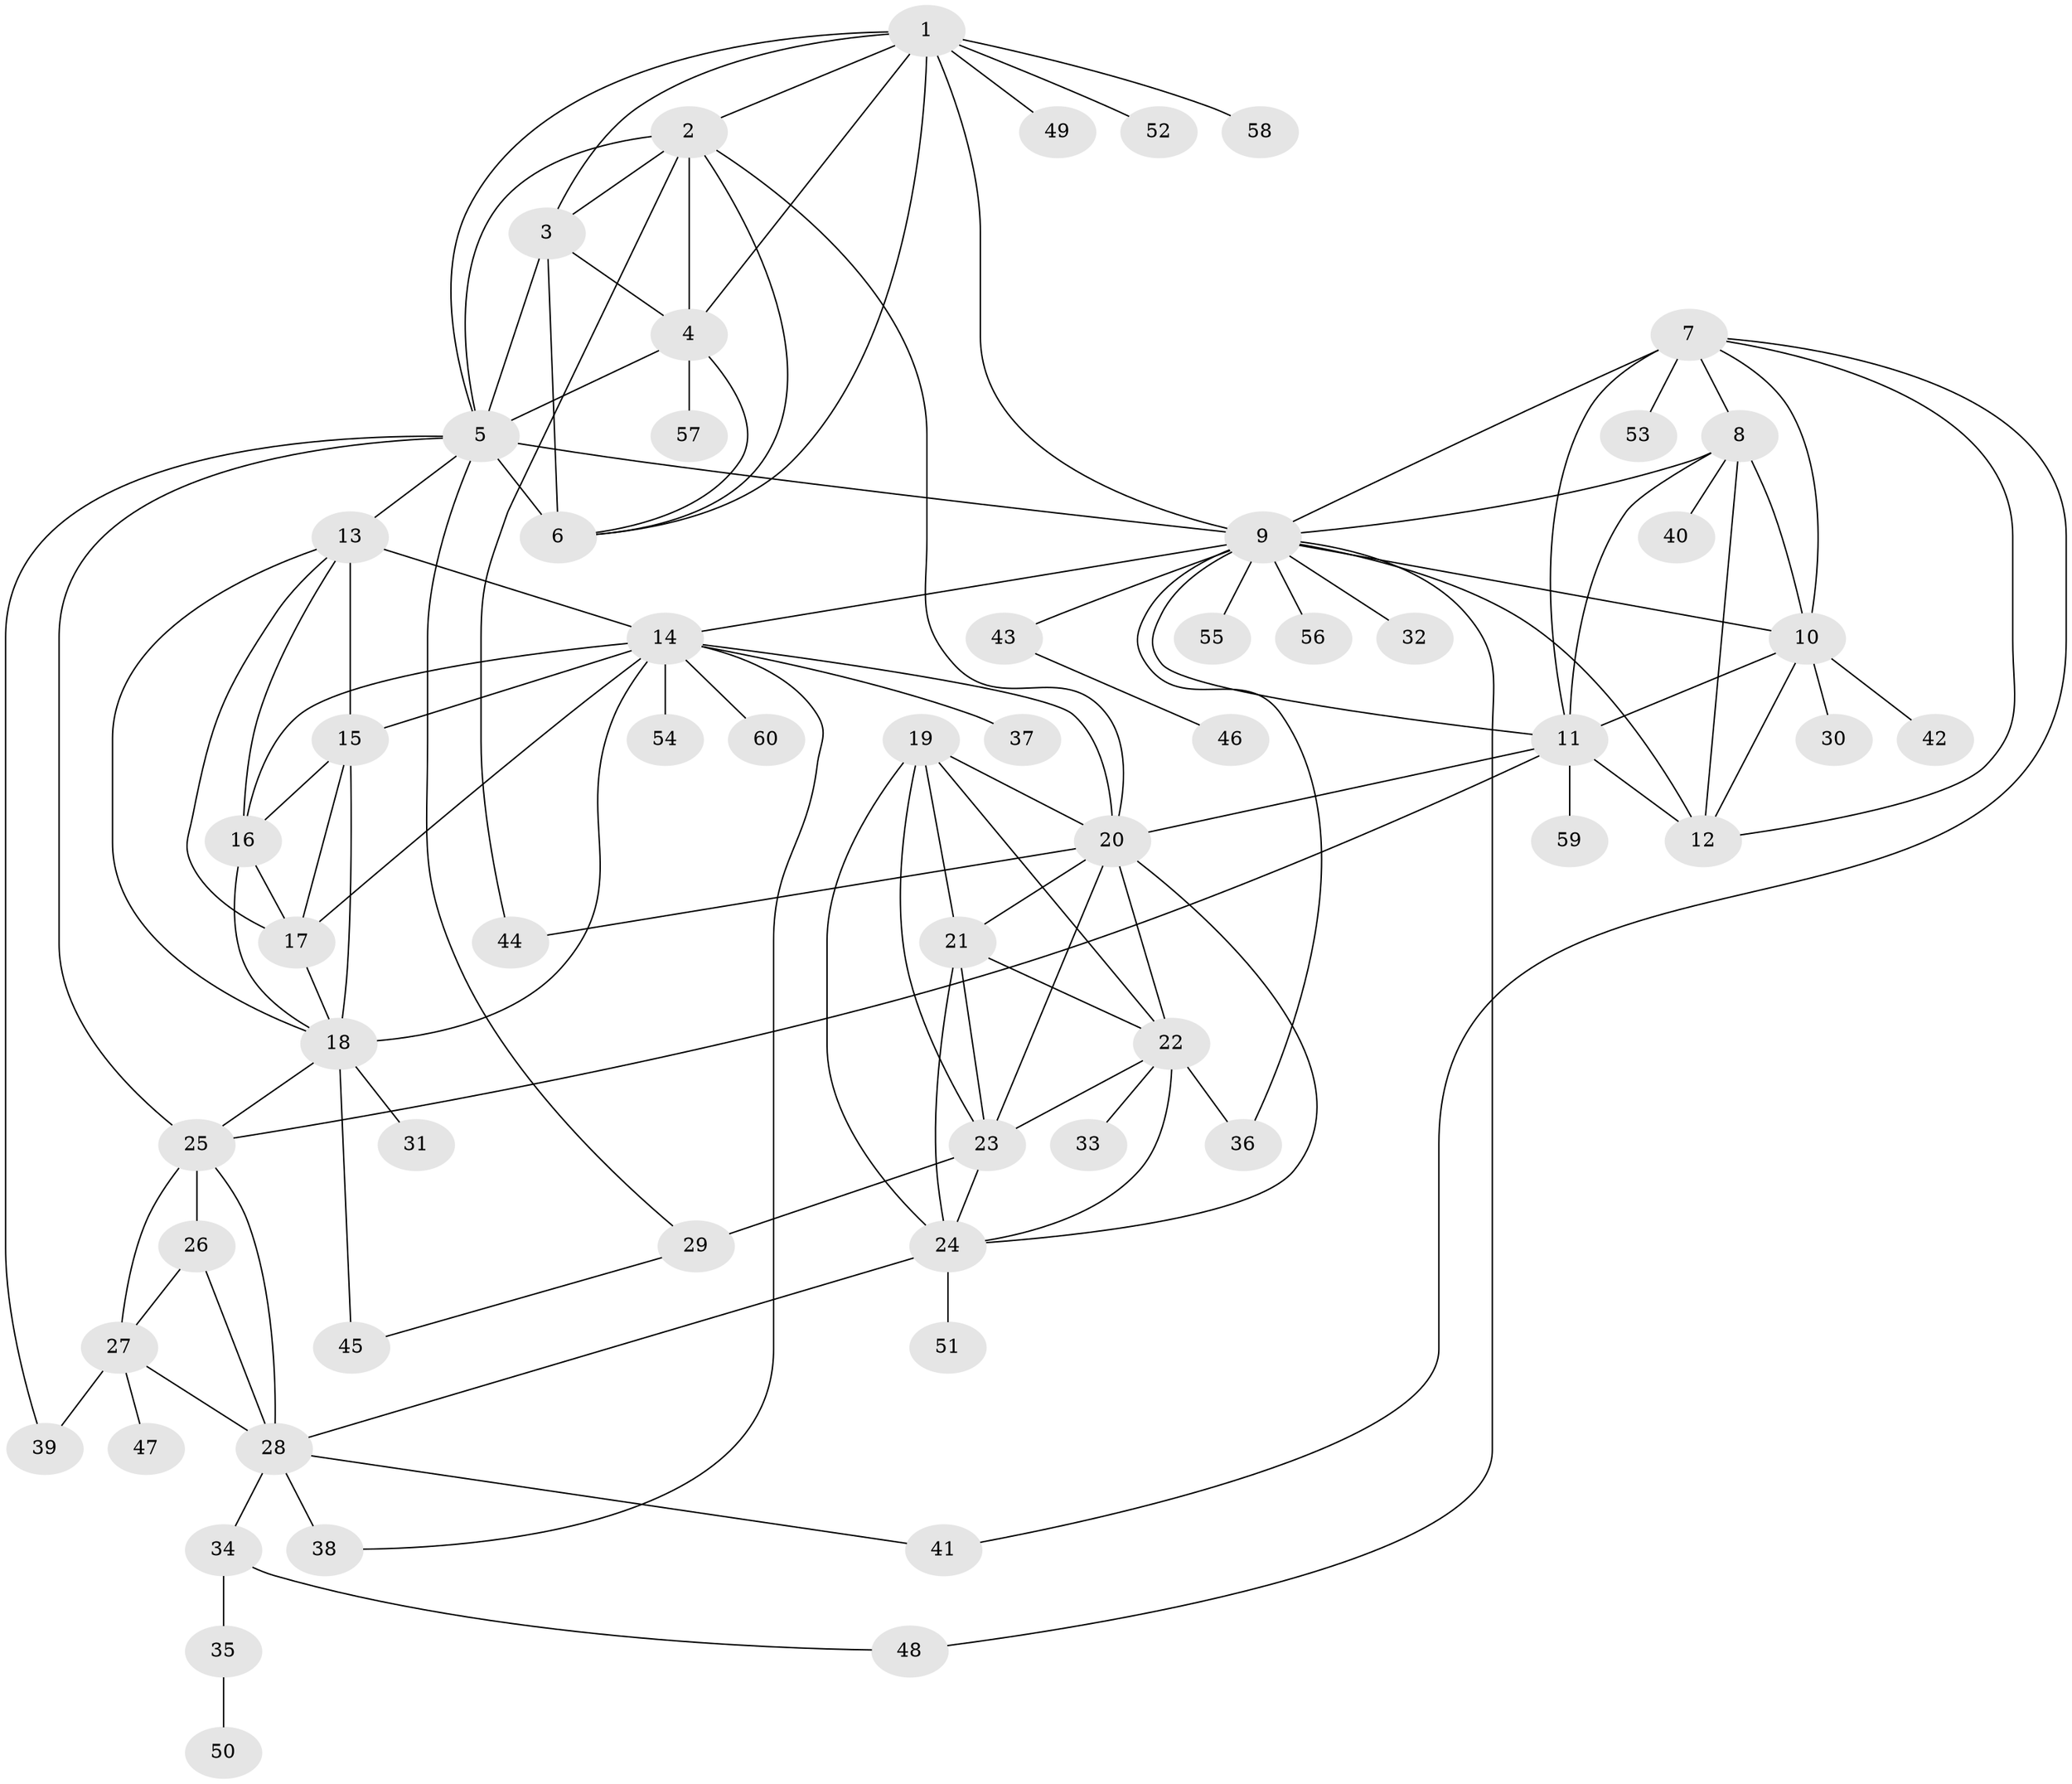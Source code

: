 // original degree distribution, {10: 0.03333333333333333, 8: 0.03333333333333333, 6: 0.08333333333333333, 9: 0.03333333333333333, 12: 0.025, 7: 0.008333333333333333, 15: 0.008333333333333333, 5: 0.008333333333333333, 13: 0.008333333333333333, 11: 0.008333333333333333, 3: 0.03333333333333333, 1: 0.6083333333333333, 2: 0.1, 4: 0.008333333333333333}
// Generated by graph-tools (version 1.1) at 2025/37/03/09/25 02:37:27]
// undirected, 60 vertices, 117 edges
graph export_dot {
graph [start="1"]
  node [color=gray90,style=filled];
  1;
  2;
  3;
  4;
  5;
  6;
  7;
  8;
  9;
  10;
  11;
  12;
  13;
  14;
  15;
  16;
  17;
  18;
  19;
  20;
  21;
  22;
  23;
  24;
  25;
  26;
  27;
  28;
  29;
  30;
  31;
  32;
  33;
  34;
  35;
  36;
  37;
  38;
  39;
  40;
  41;
  42;
  43;
  44;
  45;
  46;
  47;
  48;
  49;
  50;
  51;
  52;
  53;
  54;
  55;
  56;
  57;
  58;
  59;
  60;
  1 -- 2 [weight=1.0];
  1 -- 3 [weight=1.0];
  1 -- 4 [weight=1.0];
  1 -- 5 [weight=1.0];
  1 -- 6 [weight=1.0];
  1 -- 9 [weight=1.0];
  1 -- 49 [weight=1.0];
  1 -- 52 [weight=1.0];
  1 -- 58 [weight=1.0];
  2 -- 3 [weight=1.0];
  2 -- 4 [weight=1.0];
  2 -- 5 [weight=1.0];
  2 -- 6 [weight=1.0];
  2 -- 20 [weight=1.0];
  2 -- 44 [weight=1.0];
  3 -- 4 [weight=1.0];
  3 -- 5 [weight=1.0];
  3 -- 6 [weight=1.0];
  4 -- 5 [weight=1.0];
  4 -- 6 [weight=1.0];
  4 -- 57 [weight=3.0];
  5 -- 6 [weight=7.0];
  5 -- 9 [weight=1.0];
  5 -- 13 [weight=1.0];
  5 -- 25 [weight=1.0];
  5 -- 29 [weight=1.0];
  5 -- 39 [weight=1.0];
  7 -- 8 [weight=1.0];
  7 -- 9 [weight=1.0];
  7 -- 10 [weight=1.0];
  7 -- 11 [weight=1.0];
  7 -- 12 [weight=1.0];
  7 -- 41 [weight=1.0];
  7 -- 53 [weight=2.0];
  8 -- 9 [weight=1.0];
  8 -- 10 [weight=1.0];
  8 -- 11 [weight=1.0];
  8 -- 12 [weight=1.0];
  8 -- 40 [weight=1.0];
  9 -- 10 [weight=1.0];
  9 -- 11 [weight=1.0];
  9 -- 12 [weight=1.0];
  9 -- 14 [weight=1.0];
  9 -- 32 [weight=1.0];
  9 -- 36 [weight=1.0];
  9 -- 43 [weight=1.0];
  9 -- 48 [weight=1.0];
  9 -- 55 [weight=1.0];
  9 -- 56 [weight=1.0];
  10 -- 11 [weight=1.0];
  10 -- 12 [weight=1.0];
  10 -- 30 [weight=1.0];
  10 -- 42 [weight=1.0];
  11 -- 12 [weight=1.0];
  11 -- 20 [weight=1.0];
  11 -- 25 [weight=1.0];
  11 -- 59 [weight=2.0];
  13 -- 14 [weight=1.0];
  13 -- 15 [weight=2.0];
  13 -- 16 [weight=1.0];
  13 -- 17 [weight=1.0];
  13 -- 18 [weight=1.0];
  14 -- 15 [weight=1.0];
  14 -- 16 [weight=1.0];
  14 -- 17 [weight=1.0];
  14 -- 18 [weight=1.0];
  14 -- 20 [weight=1.0];
  14 -- 37 [weight=1.0];
  14 -- 38 [weight=1.0];
  14 -- 54 [weight=1.0];
  14 -- 60 [weight=1.0];
  15 -- 16 [weight=1.0];
  15 -- 17 [weight=1.0];
  15 -- 18 [weight=1.0];
  16 -- 17 [weight=1.0];
  16 -- 18 [weight=1.0];
  17 -- 18 [weight=1.0];
  18 -- 25 [weight=1.0];
  18 -- 31 [weight=1.0];
  18 -- 45 [weight=5.0];
  19 -- 20 [weight=1.0];
  19 -- 21 [weight=1.0];
  19 -- 22 [weight=1.0];
  19 -- 23 [weight=1.0];
  19 -- 24 [weight=1.0];
  20 -- 21 [weight=1.0];
  20 -- 22 [weight=1.0];
  20 -- 23 [weight=1.0];
  20 -- 24 [weight=1.0];
  20 -- 44 [weight=2.0];
  21 -- 22 [weight=1.0];
  21 -- 23 [weight=1.0];
  21 -- 24 [weight=1.0];
  22 -- 23 [weight=1.0];
  22 -- 24 [weight=1.0];
  22 -- 33 [weight=1.0];
  22 -- 36 [weight=1.0];
  23 -- 24 [weight=1.0];
  23 -- 29 [weight=4.0];
  24 -- 28 [weight=1.0];
  24 -- 51 [weight=3.0];
  25 -- 26 [weight=3.0];
  25 -- 27 [weight=3.0];
  25 -- 28 [weight=3.0];
  26 -- 27 [weight=1.0];
  26 -- 28 [weight=1.0];
  27 -- 28 [weight=1.0];
  27 -- 39 [weight=2.0];
  27 -- 47 [weight=1.0];
  28 -- 34 [weight=1.0];
  28 -- 38 [weight=3.0];
  28 -- 41 [weight=1.0];
  29 -- 45 [weight=1.0];
  34 -- 35 [weight=1.0];
  34 -- 48 [weight=1.0];
  35 -- 50 [weight=1.0];
  43 -- 46 [weight=1.0];
}

